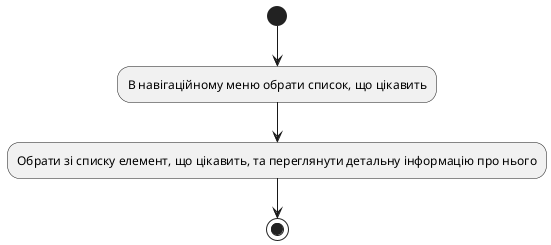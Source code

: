 @startuml A1
(*) --> "В навігаційному меню обрати список, що цікавить"
--> "Обрати зі списку елемент, що цікавить, та переглянути детальну інформацію про нього"
--> (*)

@enduml
